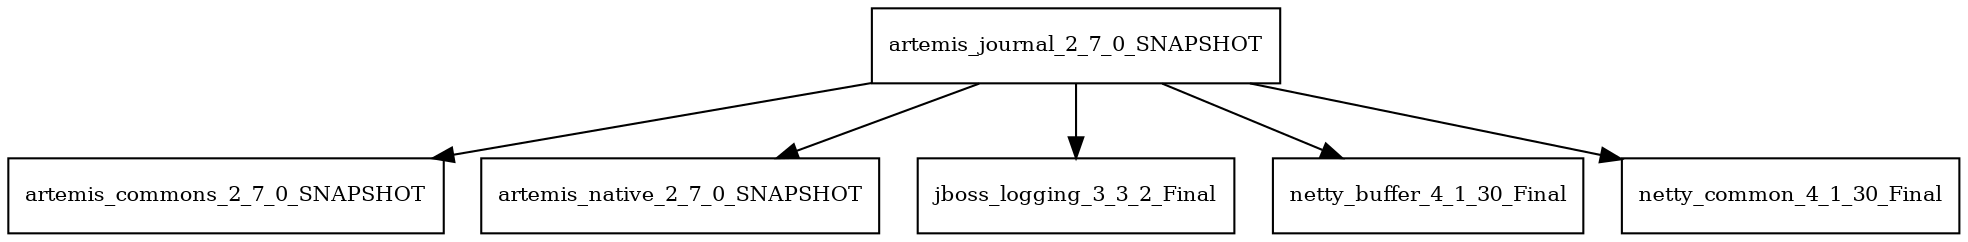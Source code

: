 digraph artemis_journal_2_7_0_SNAPSHOT_dependencies {
  node [shape = box, fontsize=10.0];
  artemis_journal_2_7_0_SNAPSHOT -> artemis_commons_2_7_0_SNAPSHOT;
  artemis_journal_2_7_0_SNAPSHOT -> artemis_native_2_7_0_SNAPSHOT;
  artemis_journal_2_7_0_SNAPSHOT -> jboss_logging_3_3_2_Final;
  artemis_journal_2_7_0_SNAPSHOT -> netty_buffer_4_1_30_Final;
  artemis_journal_2_7_0_SNAPSHOT -> netty_common_4_1_30_Final;
}
